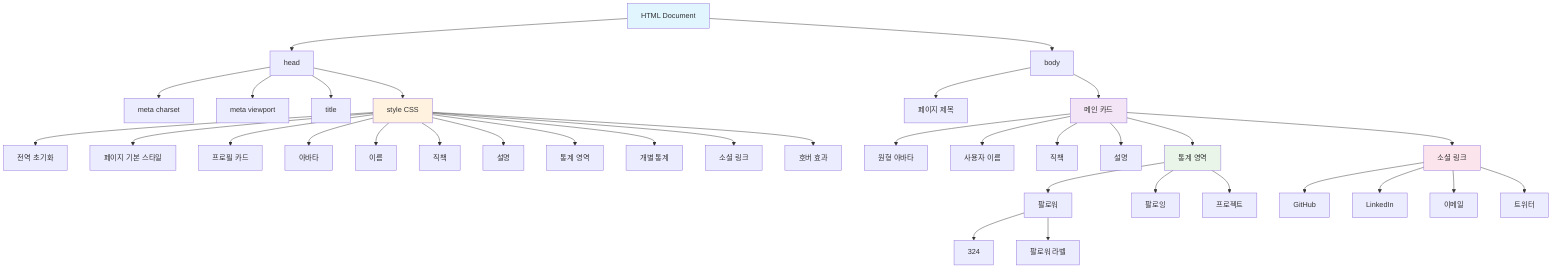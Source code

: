 graph TD
    A[HTML Document] --> B[head]
    A --> C[body]
    
    B --> B1[meta charset]
    B --> B2[meta viewport]
    B --> B3[title]
    B --> B4[style CSS]
    
    B4 --> S1[전역 초기화]
    B4 --> S2[페이지 기본 스타일]
    B4 --> S3[프로필 카드]
    B4 --> S4[아바타]
    B4 --> S5[이름]
    B4 --> S6[직책]
    B4 --> S7[설명]
    B4 --> S8[통계 영역]
    B4 --> S9[개별 통계]
    B4 --> S10[소셜 링크]
    B4 --> S11[호버 효과]
    
    C --> C1[페이지 제목]
    C --> C2[메인 카드]
    
    C2 --> D1[원형 아바타]
    C2 --> D2[사용자 이름]
    C2 --> D3[직책]
    C2 --> D4[설명]
    C2 --> D5[통계 영역]
    C2 --> D6[소셜 링크]
    
    D5 --> E1[팔로워]
    D5 --> E2[팔로잉]
    D5 --> E3[프로젝트]
    
    E1 --> F1[324]
    E1 --> F2[팔로워 라벨]
    
    D6 --> G1[GitHub]
    D6 --> G2[LinkedIn]
    D6 --> G3[이메일]
    D6 --> G4[트위터]
    
    style A fill:#e1f5fe
    style C2 fill:#f3e5f5
    style B4 fill:#fff3e0
    style D5 fill:#e8f5e8
    style D6 fill:#fce4ec